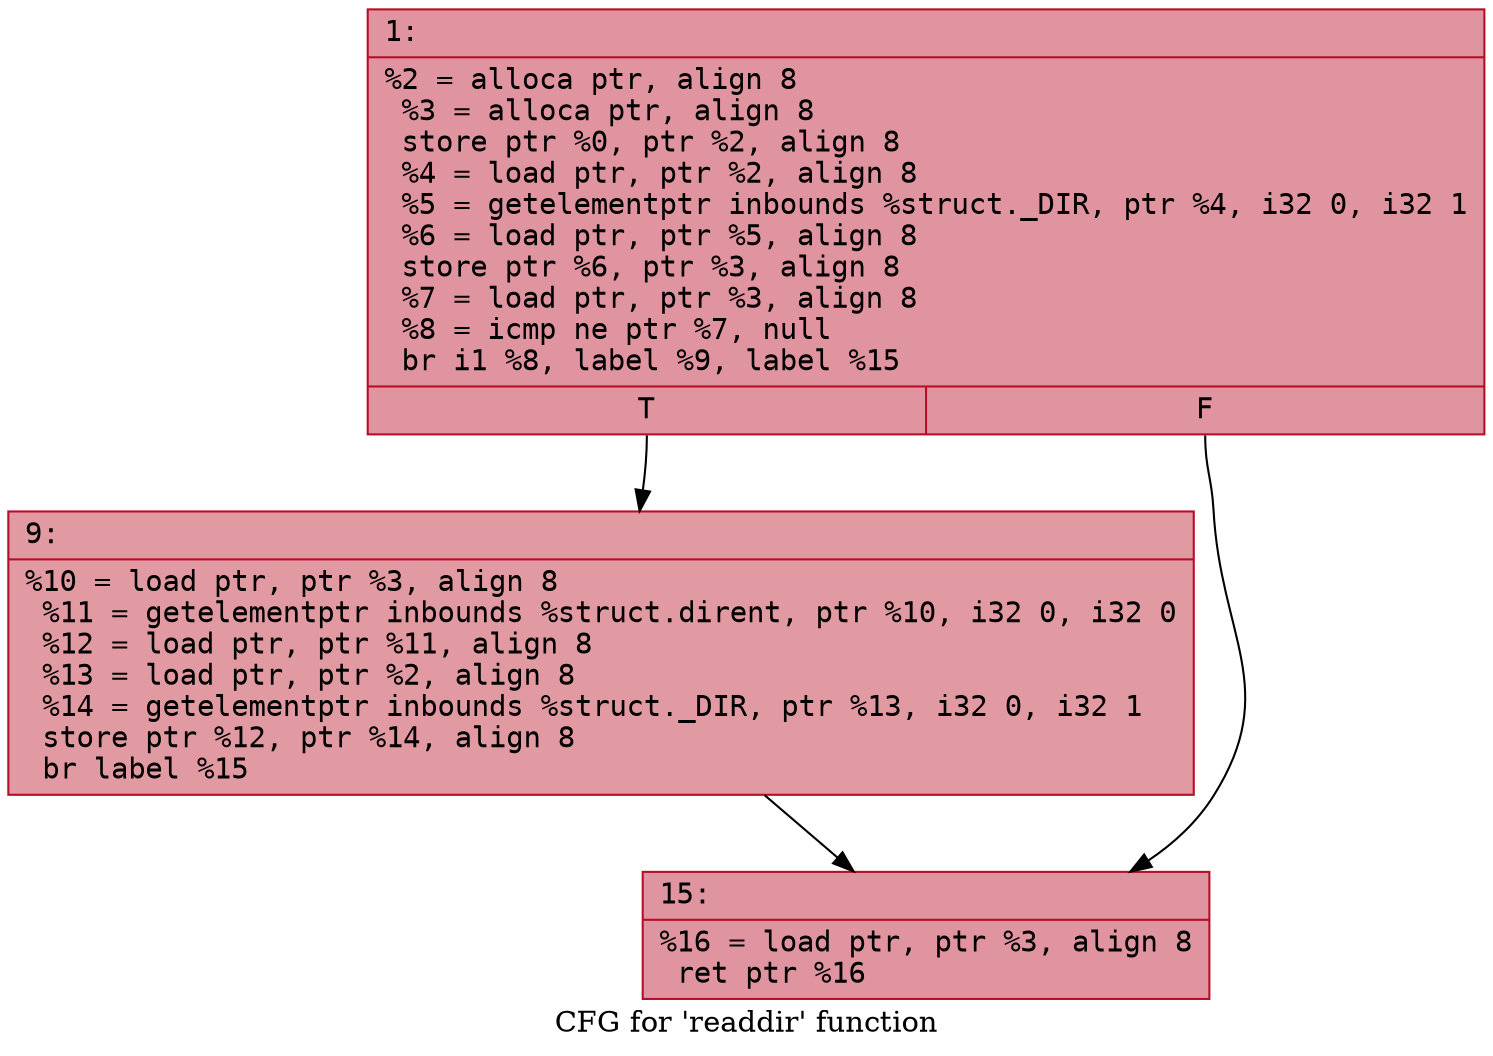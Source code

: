 digraph "CFG for 'readdir' function" {
	label="CFG for 'readdir' function";

	Node0x6000009d4870 [shape=record,color="#b70d28ff", style=filled, fillcolor="#b70d2870" fontname="Courier",label="{1:\l|  %2 = alloca ptr, align 8\l  %3 = alloca ptr, align 8\l  store ptr %0, ptr %2, align 8\l  %4 = load ptr, ptr %2, align 8\l  %5 = getelementptr inbounds %struct._DIR, ptr %4, i32 0, i32 1\l  %6 = load ptr, ptr %5, align 8\l  store ptr %6, ptr %3, align 8\l  %7 = load ptr, ptr %3, align 8\l  %8 = icmp ne ptr %7, null\l  br i1 %8, label %9, label %15\l|{<s0>T|<s1>F}}"];
	Node0x6000009d4870:s0 -> Node0x6000009d48c0[tooltip="1 -> 9\nProbability 62.50%" ];
	Node0x6000009d4870:s1 -> Node0x6000009d4910[tooltip="1 -> 15\nProbability 37.50%" ];
	Node0x6000009d48c0 [shape=record,color="#b70d28ff", style=filled, fillcolor="#bb1b2c70" fontname="Courier",label="{9:\l|  %10 = load ptr, ptr %3, align 8\l  %11 = getelementptr inbounds %struct.dirent, ptr %10, i32 0, i32 0\l  %12 = load ptr, ptr %11, align 8\l  %13 = load ptr, ptr %2, align 8\l  %14 = getelementptr inbounds %struct._DIR, ptr %13, i32 0, i32 1\l  store ptr %12, ptr %14, align 8\l  br label %15\l}"];
	Node0x6000009d48c0 -> Node0x6000009d4910[tooltip="9 -> 15\nProbability 100.00%" ];
	Node0x6000009d4910 [shape=record,color="#b70d28ff", style=filled, fillcolor="#b70d2870" fontname="Courier",label="{15:\l|  %16 = load ptr, ptr %3, align 8\l  ret ptr %16\l}"];
}
